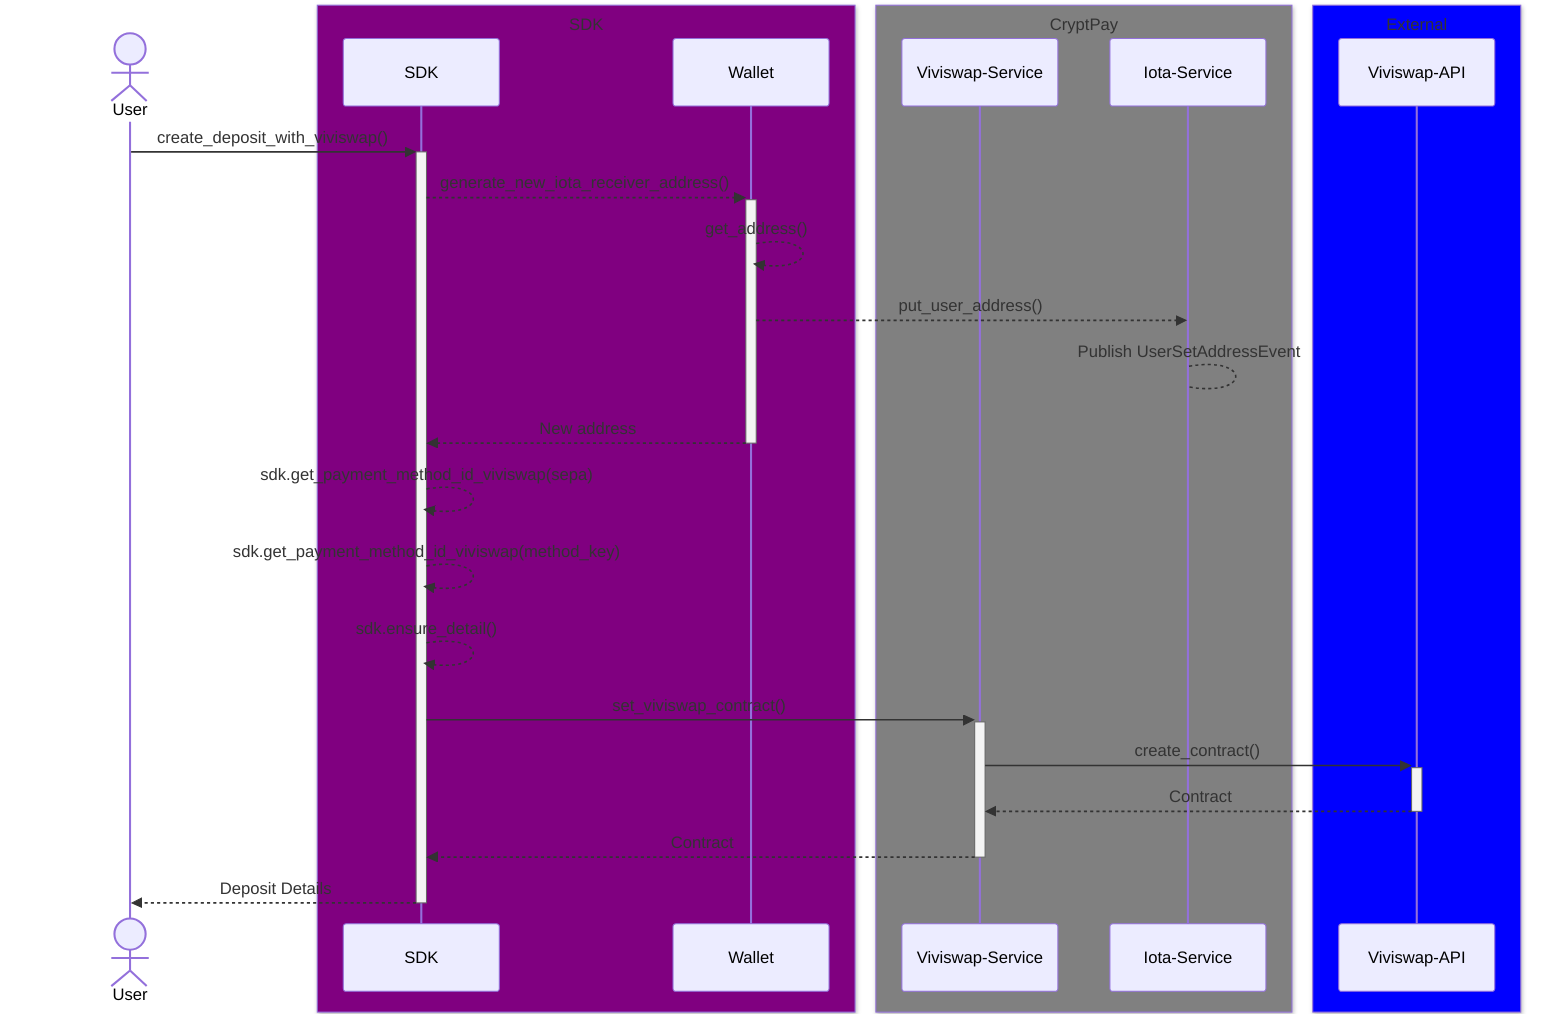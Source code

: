 sequenceDiagram
    actor user as User
    box Purple SDK
        participant sdk as SDK
        participant wallet as Wallet
    end
    box Grey CryptPay
        participant vvs_svc as Viviswap-Service
        participant iota_svc as Iota-Service
    end
    box Blue External
        participant vvs_api as Viviswap-API
    end
    user->>+sdk: create_deposit_with_viviswap()
    sdk-->>+wallet: generate_new_iota_receiver_address()
    wallet-->>wallet: get_address()
    wallet-->>iota_svc: put_user_address()
    iota_svc-->iota_svc: Publish UserSetAddressEvent
    wallet-->>-sdk: New address 
    sdk-->>sdk: sdk.get_payment_method_id_viviswap(sepa)
    sdk-->>sdk: sdk.get_payment_method_id_viviswap(method_key)
    sdk-->>sdk: sdk.ensure_detail()
    sdk->>+vvs_svc: set_viviswap_contract()
    vvs_svc->>+vvs_api: create_contract()
    vvs_api-->>-vvs_svc: Contract
    vvs_svc-->>-sdk: Contract
    sdk-->>-user: Deposit Details
